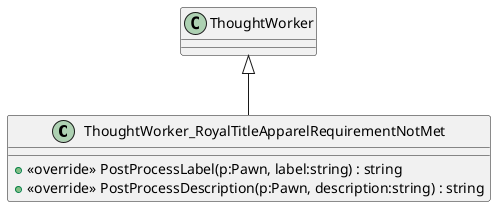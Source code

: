 @startuml
class ThoughtWorker_RoyalTitleApparelRequirementNotMet {
    + <<override>> PostProcessLabel(p:Pawn, label:string) : string
    + <<override>> PostProcessDescription(p:Pawn, description:string) : string
}
ThoughtWorker <|-- ThoughtWorker_RoyalTitleApparelRequirementNotMet
@enduml
